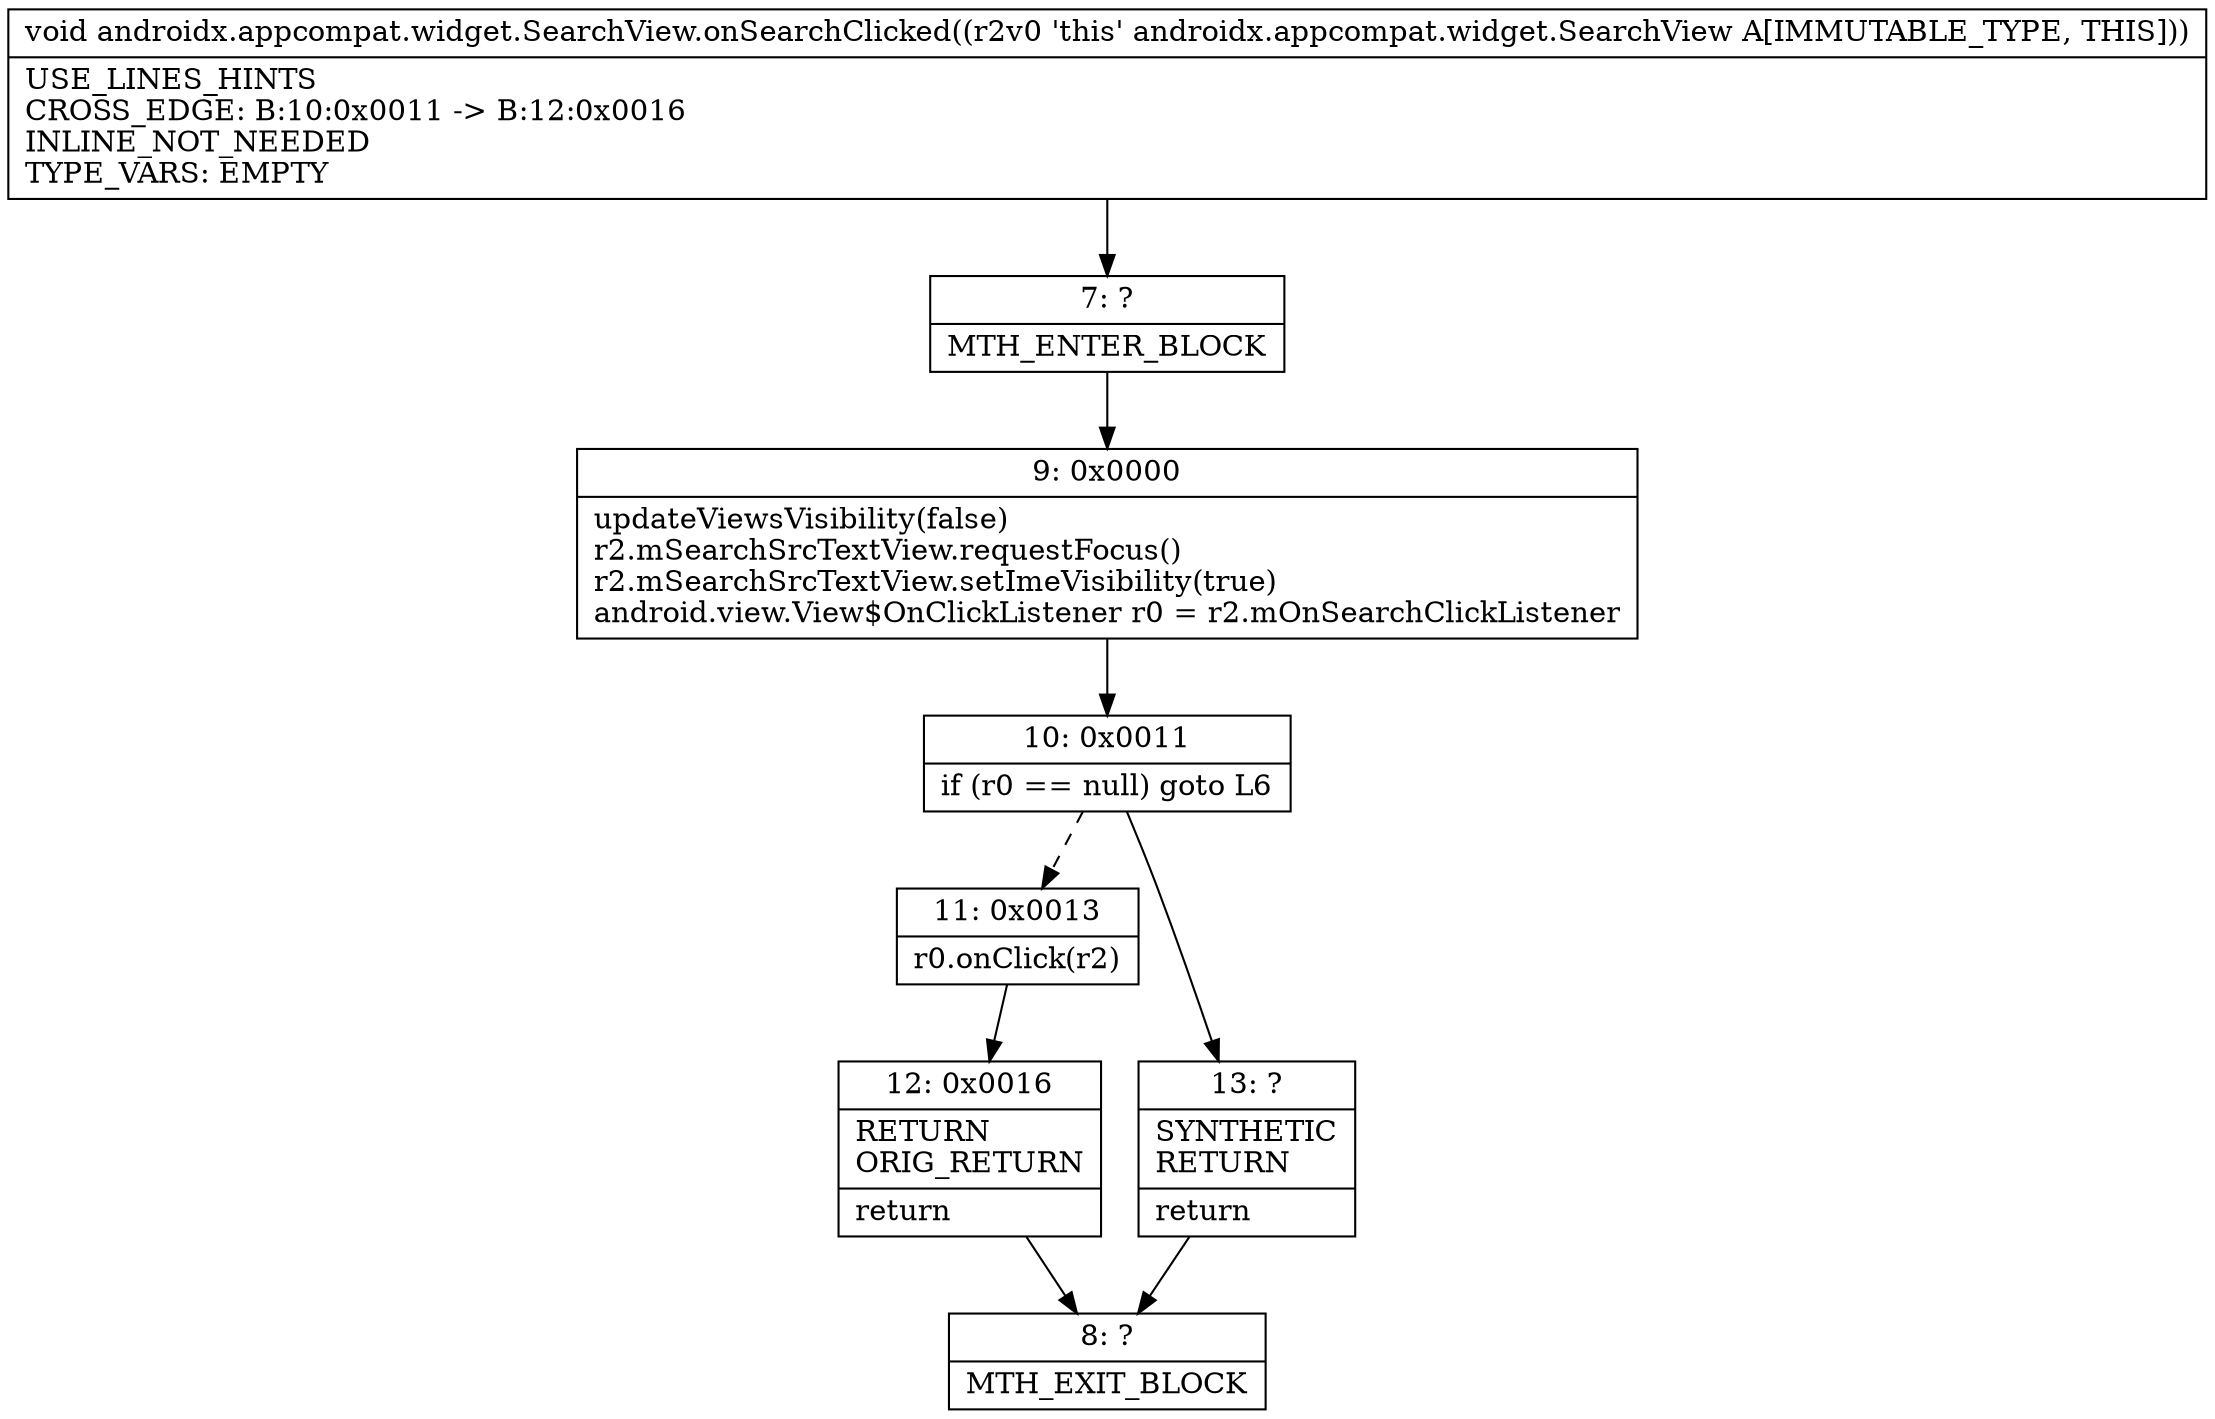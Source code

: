 digraph "CFG forandroidx.appcompat.widget.SearchView.onSearchClicked()V" {
Node_7 [shape=record,label="{7\:\ ?|MTH_ENTER_BLOCK\l}"];
Node_9 [shape=record,label="{9\:\ 0x0000|updateViewsVisibility(false)\lr2.mSearchSrcTextView.requestFocus()\lr2.mSearchSrcTextView.setImeVisibility(true)\landroid.view.View$OnClickListener r0 = r2.mOnSearchClickListener\l}"];
Node_10 [shape=record,label="{10\:\ 0x0011|if (r0 == null) goto L6\l}"];
Node_11 [shape=record,label="{11\:\ 0x0013|r0.onClick(r2)\l}"];
Node_12 [shape=record,label="{12\:\ 0x0016|RETURN\lORIG_RETURN\l|return\l}"];
Node_8 [shape=record,label="{8\:\ ?|MTH_EXIT_BLOCK\l}"];
Node_13 [shape=record,label="{13\:\ ?|SYNTHETIC\lRETURN\l|return\l}"];
MethodNode[shape=record,label="{void androidx.appcompat.widget.SearchView.onSearchClicked((r2v0 'this' androidx.appcompat.widget.SearchView A[IMMUTABLE_TYPE, THIS]))  | USE_LINES_HINTS\lCROSS_EDGE: B:10:0x0011 \-\> B:12:0x0016\lINLINE_NOT_NEEDED\lTYPE_VARS: EMPTY\l}"];
MethodNode -> Node_7;Node_7 -> Node_9;
Node_9 -> Node_10;
Node_10 -> Node_11[style=dashed];
Node_10 -> Node_13;
Node_11 -> Node_12;
Node_12 -> Node_8;
Node_13 -> Node_8;
}

